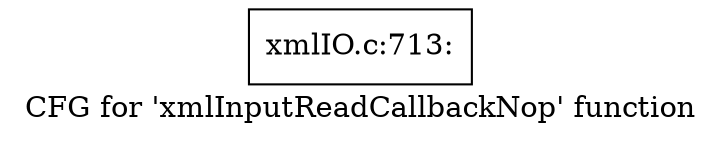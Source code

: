 digraph "CFG for 'xmlInputReadCallbackNop' function" {
	label="CFG for 'xmlInputReadCallbackNop' function";

	Node0x55ed346dca70 [shape=record,label="{xmlIO.c:713:}"];
}
